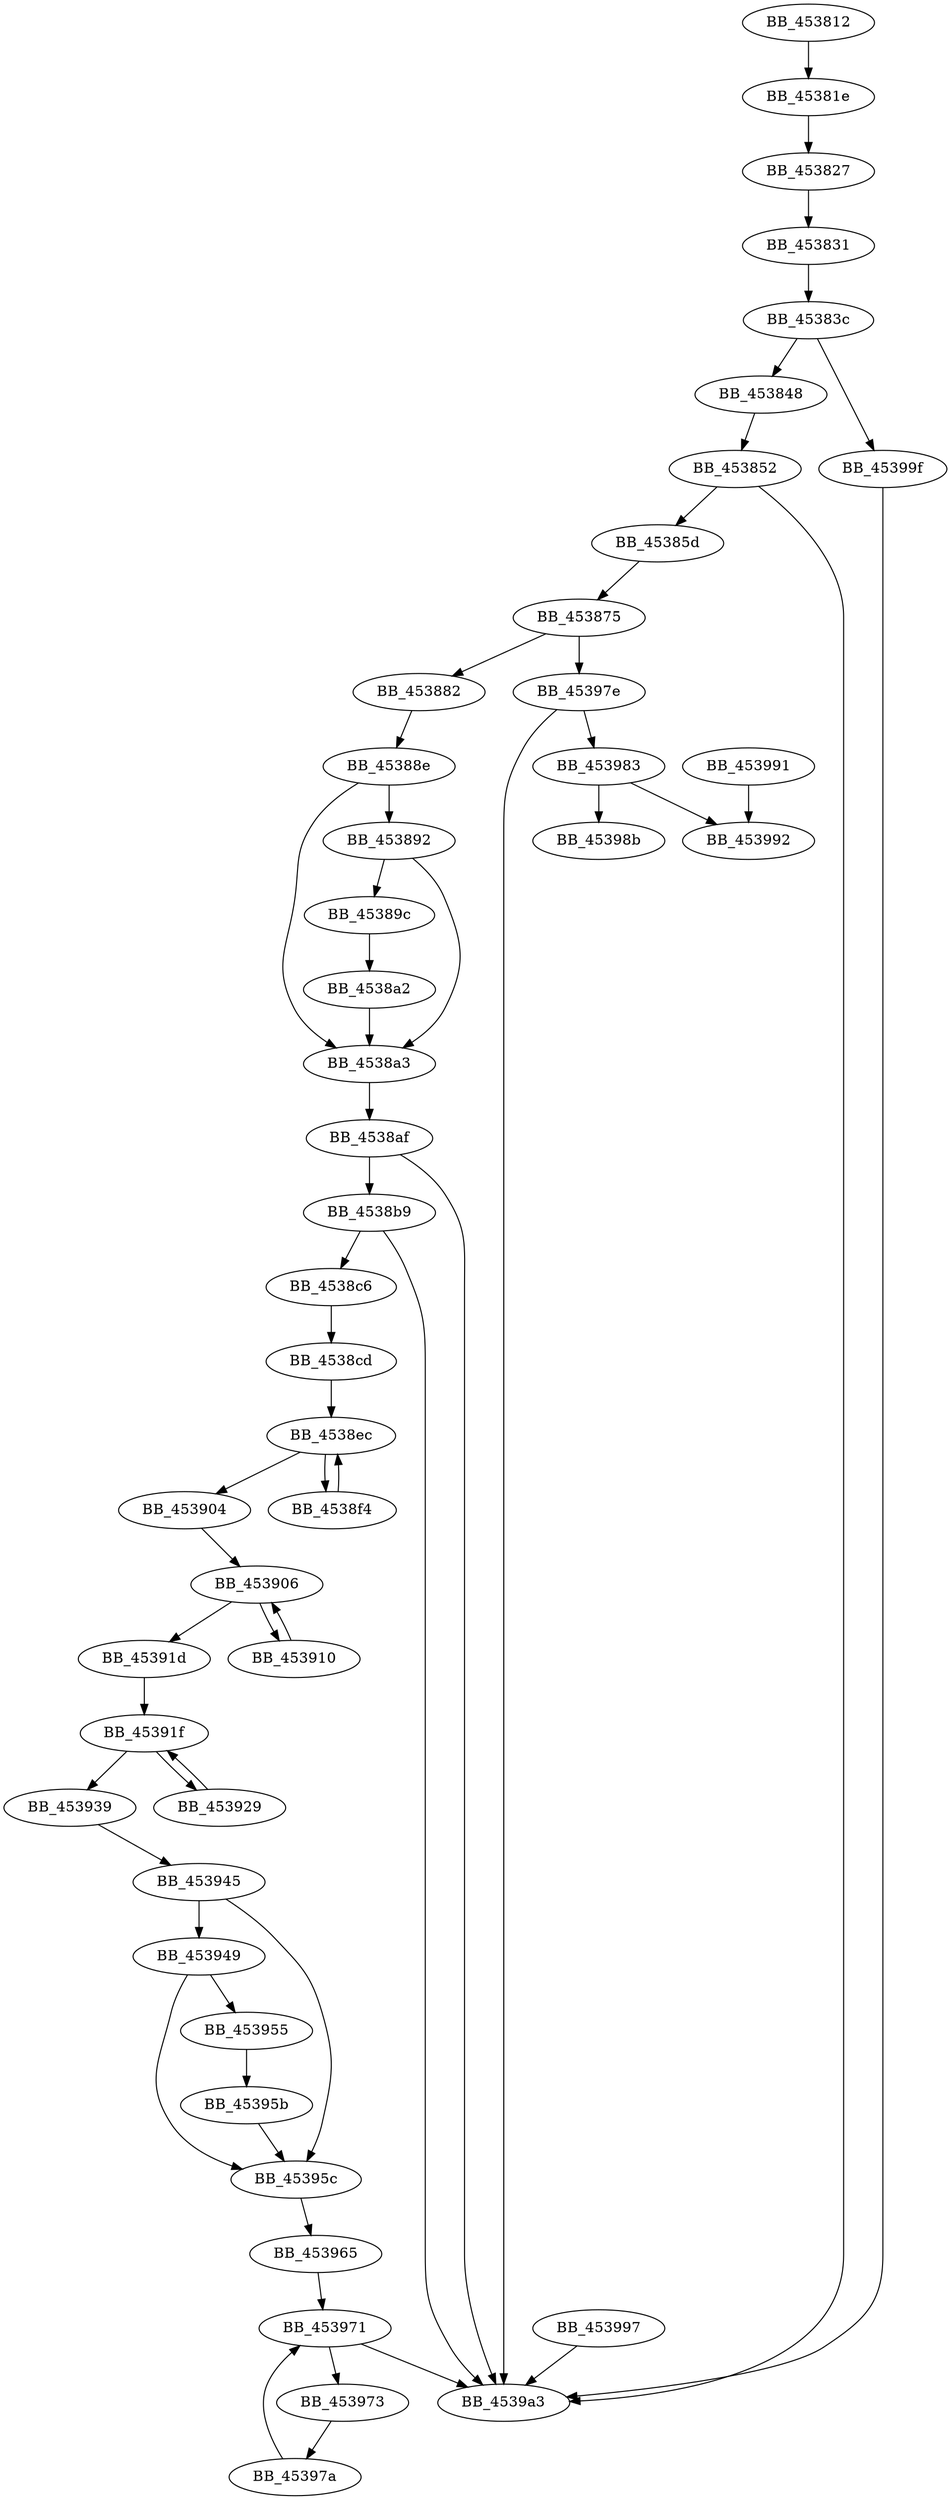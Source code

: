 DiGraph sub_453812{
BB_453812->BB_45381e
BB_45381e->BB_453827
BB_453827->BB_453831
BB_453831->BB_45383c
BB_45383c->BB_453848
BB_45383c->BB_45399f
BB_453848->BB_453852
BB_453852->BB_45385d
BB_453852->BB_4539a3
BB_45385d->BB_453875
BB_453875->BB_453882
BB_453875->BB_45397e
BB_453882->BB_45388e
BB_45388e->BB_453892
BB_45388e->BB_4538a3
BB_453892->BB_45389c
BB_453892->BB_4538a3
BB_45389c->BB_4538a2
BB_4538a2->BB_4538a3
BB_4538a3->BB_4538af
BB_4538af->BB_4538b9
BB_4538af->BB_4539a3
BB_4538b9->BB_4538c6
BB_4538b9->BB_4539a3
BB_4538c6->BB_4538cd
BB_4538cd->BB_4538ec
BB_4538ec->BB_4538f4
BB_4538ec->BB_453904
BB_4538f4->BB_4538ec
BB_453904->BB_453906
BB_453906->BB_453910
BB_453906->BB_45391d
BB_453910->BB_453906
BB_45391d->BB_45391f
BB_45391f->BB_453929
BB_45391f->BB_453939
BB_453929->BB_45391f
BB_453939->BB_453945
BB_453945->BB_453949
BB_453945->BB_45395c
BB_453949->BB_453955
BB_453949->BB_45395c
BB_453955->BB_45395b
BB_45395b->BB_45395c
BB_45395c->BB_453965
BB_453965->BB_453971
BB_453971->BB_453973
BB_453971->BB_4539a3
BB_453973->BB_45397a
BB_45397a->BB_453971
BB_45397e->BB_453983
BB_45397e->BB_4539a3
BB_453983->BB_45398b
BB_453983->BB_453992
BB_453991->BB_453992
BB_453997->BB_4539a3
BB_45399f->BB_4539a3
}
